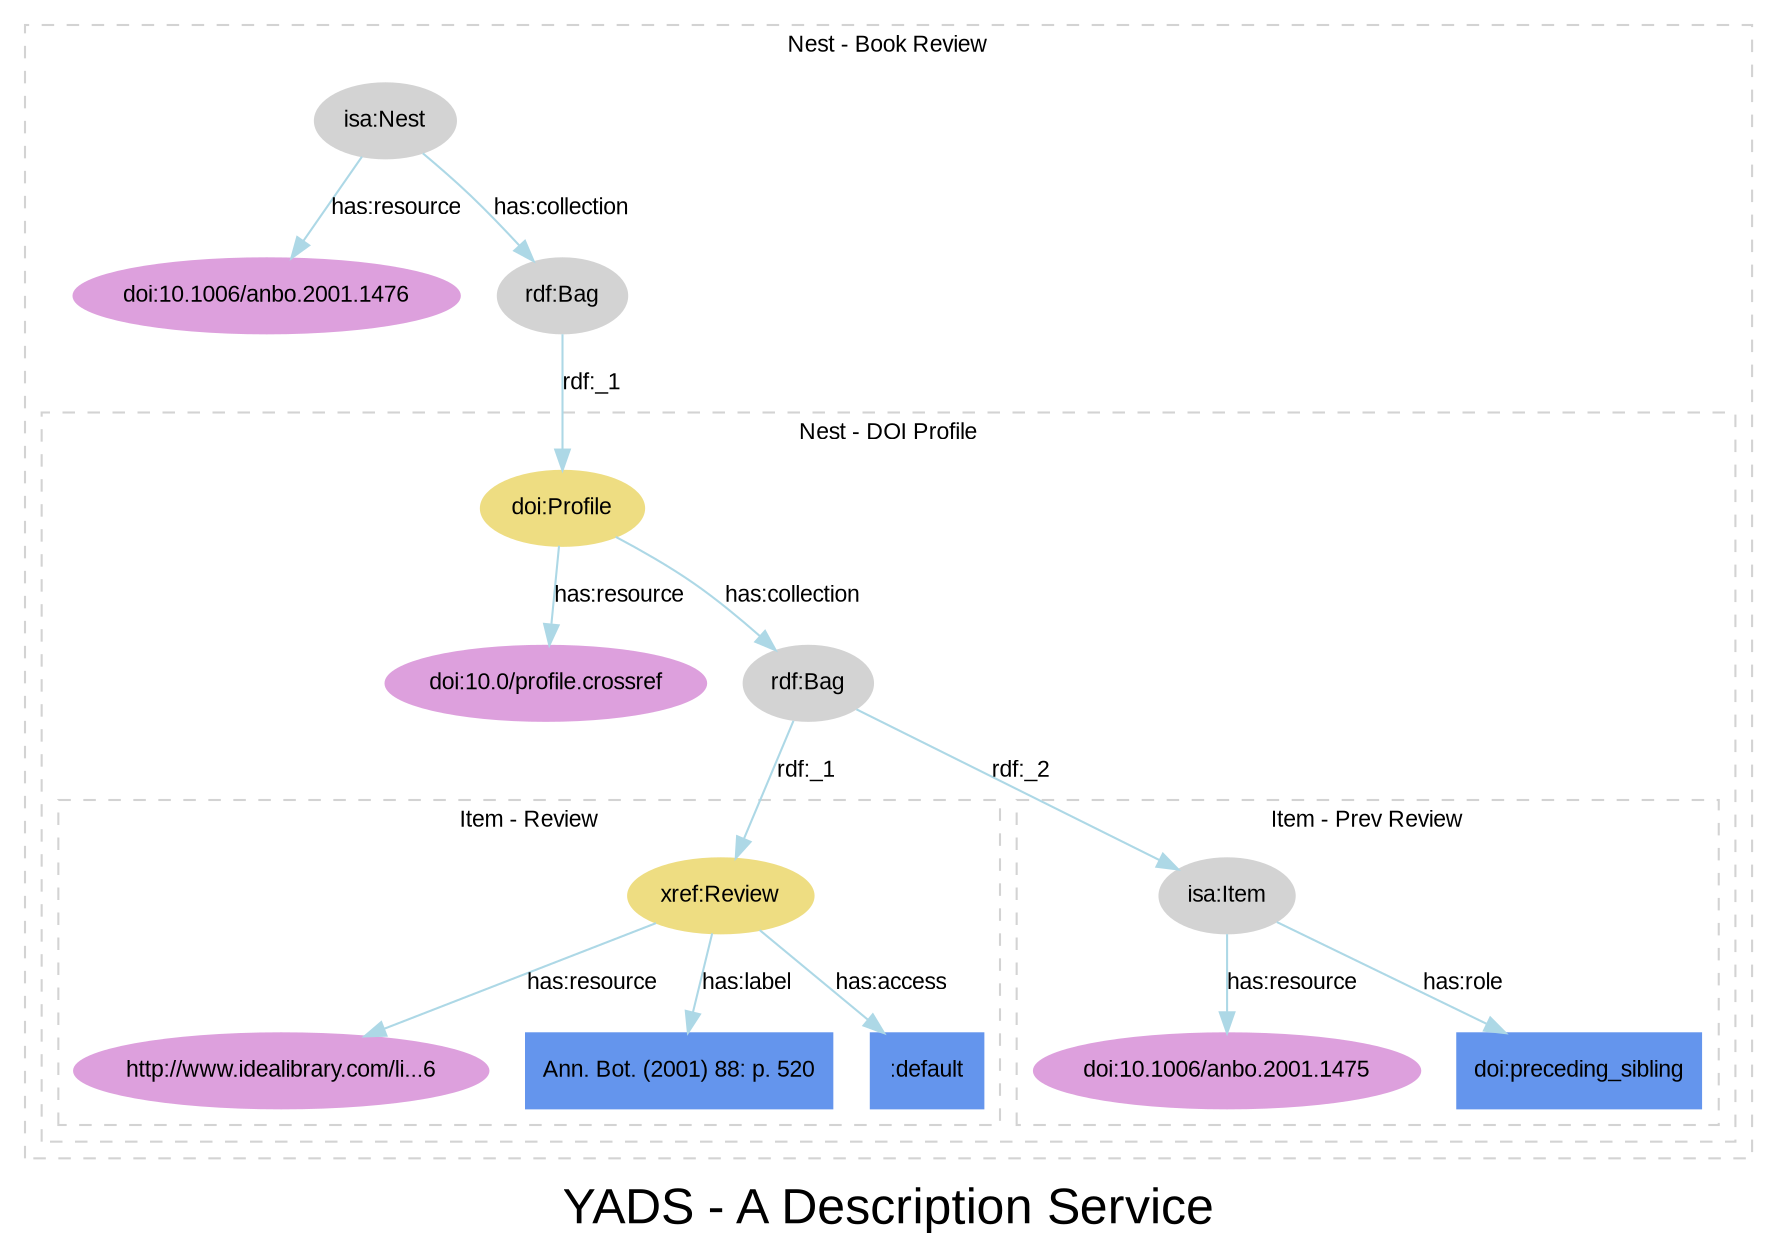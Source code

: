 
digraph yads { 



graph [

  fontname=arial, fontsize=24

  label="YADS - A Description Service"

];

node [

  fontname=arial, fontsize=11, fontcolor=black,

  style=filled, color=cornflowerblue,

];

edge [

  fontname=arial, fontsize=11, fontcolor=black,

  style=filled, color=lightblue,

];

rankdir=TB;



subgraph cluster_1 {



  style=dashed; color=lightgrey;

  fontname=arial; fontsize=11;

  fontcolor="black"; label="Nest - Book Review";



  ":_1" [label="isa:Nest", color=lightgrey, URL="http://www2.elsevier.co.uk/~tony/1014/yads-schema-2002-04-03#Nest"];

  ":_1" -> "doi:10.1006/anbo.2001.1476" [label="has:resource", URL="http://www2.elsevier.co.uk/~tony/1014/yads-schema-2002-04-03#resource"];

  ":_1" -> ":_2" [label="has:collection", URL="http://www2.elsevier.co.uk/~tony/1014/yads-schema-2002-04-03#collection"];

  ":_2" [label="rdf:Bag", color=lightgrey];

  "doi:10.1006/anbo.2001.1476" [color=plum, URL="http://dx.doi.org/10.1006/anbo.2001.1476"];

  ":_2" [label="rdf:Bag", color=lightgrey, URL="http://www.w3.org/1999/02/22-rdf-syntax-ns#Bag"];

  ":_2" -> ":_3" [label="rdf:_1", URL="http://www.w3.org/1999/02/22-rdf-syntax-ns#_1"];

":_3" [label="isa:Nest"]



subgraph cluster_3 {



  style=dashed; color=lightgrey;

  fontname=arial; fontsize=11;

  fontcolor="black"; label="Nest - DOI Profile";



  ":_3" [label="doi:Profile", color=lightgoldenrod];

  ":_3" -> "doi:10.0/profile.crossref" [label="has:resource", URL="http://www2.elsevier.co.uk/~tony/1014/yads-schema-2002-04-03#resource"];

  ":_3" -> ":_4" [label="has:collection", URL="http://www2.elsevier.co.uk/~tony/1014/yads-schema-2002-04-03#collection"];

  ":_4" [label="rdf:Bag", color=lightgrey];



  "doi:10.0/profile.crossref" [color=plum, URL="http://dx.doi.org/10.0/profile.crossref"];

  ":_4" [label="rdf:Bag", color=lightgrey, URL="http://www.w3.org/1999/02/22-rdf-syntax-ns#Bag"];

  ":_4" -> ":_5" [label="rdf:_1", URL="http://www.w3.org/1999/02/22-rdf-syntax-ns#_1"];

":_5" [label="isa:Item"]

  ":_4" -> ":_6" [label="rdf:_2", URL="http://www.w3.org/1999/02/22-rdf-syntax-ns#_2"];

":_6" [label="isa:Item"]



subgraph cluster_5 {



  style=dashed; color=lightgrey;

  fontname=arial; fontsize=11;

  fontcolor="black"; label="Item - Review";



  ":_5" [label="xref:Review", color=lightgoldenrod];

  ":_5" -> "http://www.idealibrary.com/li...6" [label="has:resource", URL="http://www2.elsevier.co.uk/~tony/1014/yads-schema-2002-04-03#resource"];

  ":_5" -> "node_1" [label="has:label", URL="http://www2.elsevier.co.uk/~tony/1014/yads-schema-2002-04-03#label"];



  ":_5" -> "node_3" [label="has:access", URL="http://www2.elsevier.co.uk/~tony/1014/yads-schema-2002-04-03#access"];

  "http://www.idealibrary.com/li...6" [color=plum, URL="http://www.idealibrary.com/links/doi/10.1006/anbo.2001.1476"];

  "node_1" [shape=box, label="Ann. Bot. (2001) 88: p. 520"];

  "node_3" [shape=box, label=":default"];

}



subgraph cluster_6 {



  style=dashed; color=lightgrey;

  fontname=arial; fontsize=11;

  fontcolor="black"; label="Item - Prev Review";


  ":_6" [label="isa:Item", color=lightgrey, URL="http://www2.elsevier.co.uk/~tony/1014/yads-schema-2002-04-03#Item"];

  ":_6" -> "doi:10.1006/anbo.2001.1475" [label="has:resource", URL="http://www2.elsevier.co.uk/~tony/1014/yads-schema-2002-04-03#resource"];

  ":_6" -> "node_4" [label="has:role", URL="http://www2.elsevier.co.uk/~tony/1014/yads-schema-2002-04-03#role"];

  "doi:10.1006/anbo.2001.1475" [color=plum, URL="http://dx.doi.org/10.1006/anbo.2001.1475"];

  "node_4" [shape=box, label="doi:preceding_sibling"];

}



}



}



}

